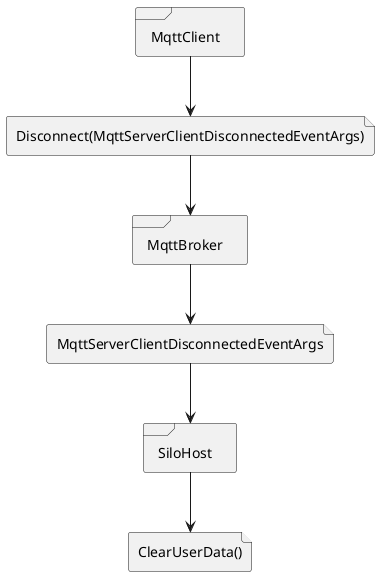 @startuml

skinparam componentStyle uml2

file "Disconnect(MqttServerClientDisconnectedEventArgs)" as DisconnectPackage
file "MqttServerClientDisconnectedEventArgs" as DisconnectPackage2
file "ClearUserData()" as ClearUserData

frame SiloHost {
}

frame "MqttClient" as MqttClient {
}

frame "MqttBroker" as MqttBroker {
}

MqttClient --> DisconnectPackage
DisconnectPackage --> MqttBroker
MqttBroker --> DisconnectPackage2
DisconnectPackage2 --> SiloHost
SiloHost --> ClearUserData

@enduml